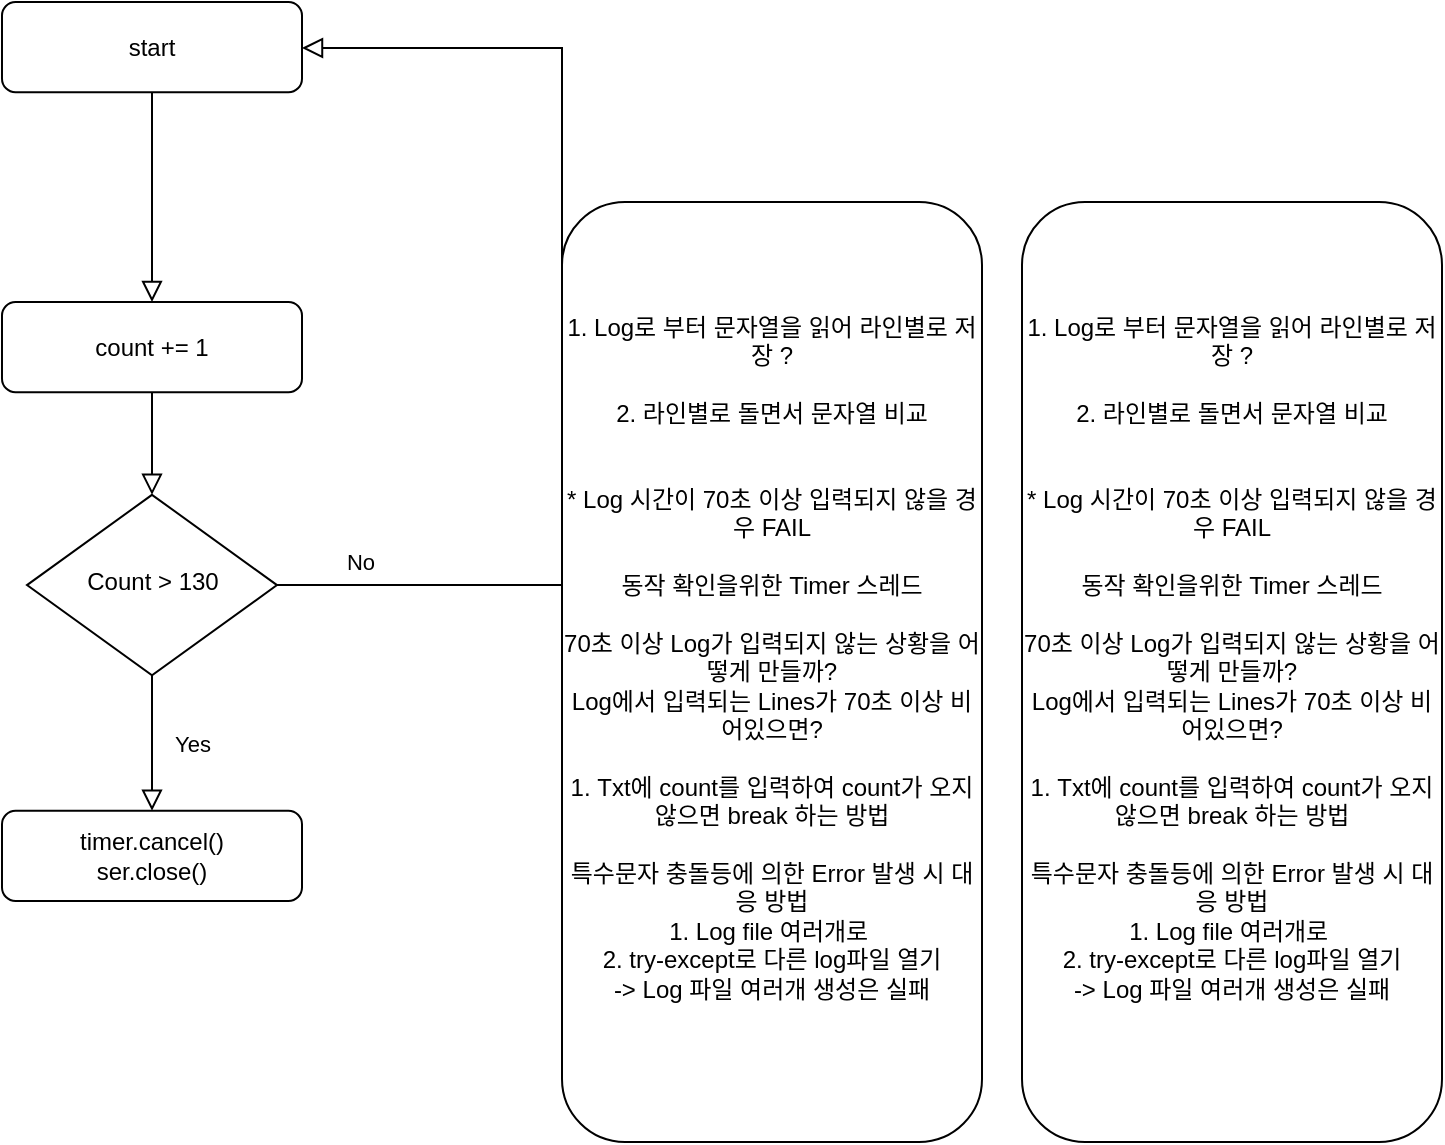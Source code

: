 <mxfile>
    <diagram id="C5RBs43oDa-KdzZeNtuy" name="Page-1">
        <mxGraphModel dx="674" dy="871" grid="1" gridSize="10" guides="1" tooltips="1" connect="1" arrows="1" fold="1" page="1" pageScale="1" pageWidth="827" pageHeight="1169" math="0" shadow="0">
            <root>
                <mxCell id="WIyWlLk6GJQsqaUBKTNV-0"/>
                <mxCell id="WIyWlLk6GJQsqaUBKTNV-1" parent="WIyWlLk6GJQsqaUBKTNV-0"/>
                <mxCell id="0" value="1. Log로 부터 문자열을 읽어 라인별로 저장 ?&lt;br&gt;&lt;br&gt;2. 라인별로 돌면서 문자열 비교&lt;br&gt;&lt;br&gt;&lt;br&gt;* Log 시간이 70초 이상 입력되지 않을 경우 FAIL&lt;br&gt;&lt;br&gt;동작 확인을위한 Timer 스레드&lt;br&gt;&lt;br&gt;70초 이상 Log가 입력되지 않는 상황을 어떻게 만들까?&lt;br&gt;Log에서 입력되는 Lines가 70초 이상 비어있으면?&lt;br&gt;&lt;br&gt;1. Txt에 count를 입력하여 count가 오지 않으면 break 하는 방법&lt;br&gt;&lt;br&gt;특수문자 충돌등에 의한 Error 발생 시 대응 방법&lt;br&gt;1. Log file 여러개로&amp;nbsp;&lt;br&gt;2. try-except로 다른 log파일 열기&lt;br&gt;-&amp;gt; Log 파일 여러개 생성은 실패&lt;br&gt;&lt;br&gt;" style="rounded=1;whiteSpace=wrap;html=1;fontSize=12;glass=0;strokeWidth=1;shadow=0;" parent="WIyWlLk6GJQsqaUBKTNV-1" vertex="1">
                    <mxGeometry x="550" y="140" width="210" height="470" as="geometry"/>
                </mxCell>
                <mxCell id="22" value="" style="group" parent="WIyWlLk6GJQsqaUBKTNV-1" vertex="1" connectable="0">
                    <mxGeometry x="40" y="40" width="280" height="449.49" as="geometry"/>
                </mxCell>
                <mxCell id="2" value="start" style="rounded=1;whiteSpace=wrap;html=1;fontSize=12;glass=0;strokeWidth=1;shadow=0;" parent="22" vertex="1">
                    <mxGeometry width="150" height="45.128" as="geometry"/>
                </mxCell>
                <mxCell id="5" value="Count &amp;gt; 130" style="rhombus;whiteSpace=wrap;html=1;shadow=0;fontFamily=Helvetica;fontSize=12;align=center;strokeWidth=1;spacing=6;spacingTop=-4;" parent="22" vertex="1">
                    <mxGeometry x="12.5" y="246.408" width="125" height="90.256" as="geometry"/>
                </mxCell>
                <mxCell id="1" value="" style="rounded=0;html=1;jettySize=auto;orthogonalLoop=1;fontSize=11;endArrow=block;endFill=0;endSize=8;strokeWidth=1;shadow=0;labelBackgroundColor=none;edgeStyle=orthogonalEdgeStyle;" parent="22" source="13" target="5" edge="1">
                    <mxGeometry relative="1" as="geometry">
                        <mxPoint x="75" y="189.998" as="sourcePoint"/>
                        <Array as="points"/>
                    </mxGeometry>
                </mxCell>
                <mxCell id="4" value="No" style="edgeStyle=orthogonalEdgeStyle;rounded=0;html=1;jettySize=auto;orthogonalLoop=1;fontSize=11;endArrow=block;endFill=0;endSize=8;strokeWidth=1;shadow=0;labelBackgroundColor=none;entryX=1;entryY=0.5;entryDx=0;entryDy=0;" parent="22" source="5" target="2" edge="1">
                    <mxGeometry x="-0.846" y="12" relative="1" as="geometry">
                        <mxPoint as="offset"/>
                        <mxPoint x="170" y="23" as="targetPoint"/>
                        <Array as="points">
                            <mxPoint x="280" y="292"/>
                            <mxPoint x="280" y="23"/>
                            <mxPoint x="150" y="23"/>
                        </Array>
                    </mxGeometry>
                </mxCell>
                <mxCell id="3" value="Yes" style="rounded=0;html=1;jettySize=auto;orthogonalLoop=1;fontSize=11;endArrow=block;endFill=0;endSize=8;strokeWidth=1;shadow=0;labelBackgroundColor=none;edgeStyle=orthogonalEdgeStyle;" parent="22" source="5" target="10" edge="1">
                    <mxGeometry y="20" relative="1" as="geometry">
                        <mxPoint as="offset"/>
                        <mxPoint x="75.0" y="381.793" as="targetPoint"/>
                    </mxGeometry>
                </mxCell>
                <mxCell id="10" value="timer.cancel()&lt;br&gt;ser.close()" style="rounded=1;whiteSpace=wrap;html=1;fontSize=12;glass=0;strokeWidth=1;shadow=0;" parent="22" vertex="1">
                    <mxGeometry y="404.362" width="150" height="45.128" as="geometry"/>
                </mxCell>
                <mxCell id="13" value="count += 1" style="rounded=1;whiteSpace=wrap;html=1;fontSize=12;glass=0;strokeWidth=1;shadow=0;" parent="22" vertex="1">
                    <mxGeometry y="150" width="150" height="45.128" as="geometry"/>
                </mxCell>
                <mxCell id="21" value="" style="rounded=0;html=1;jettySize=auto;orthogonalLoop=1;fontSize=11;endArrow=block;endFill=0;endSize=8;strokeWidth=1;shadow=0;labelBackgroundColor=none;edgeStyle=orthogonalEdgeStyle;exitX=0.5;exitY=1;exitDx=0;exitDy=0;entryX=0.5;entryY=0;entryDx=0;entryDy=0;" parent="22" source="2" target="13" edge="1">
                    <mxGeometry relative="1" as="geometry">
                        <mxPoint x="74.58" y="93.588" as="sourcePoint"/>
                        <mxPoint x="60" y="120" as="targetPoint"/>
                    </mxGeometry>
                </mxCell>
                <mxCell id="23" value="1. Log로 부터 문자열을 읽어 라인별로 저장 ?&lt;br&gt;&lt;br&gt;2. 라인별로 돌면서 문자열 비교&lt;br&gt;&lt;br&gt;&lt;br&gt;* Log 시간이 70초 이상 입력되지 않을 경우 FAIL&lt;br&gt;&lt;br&gt;동작 확인을위한 Timer 스레드&lt;br&gt;&lt;br&gt;70초 이상 Log가 입력되지 않는 상황을 어떻게 만들까?&lt;br&gt;Log에서 입력되는 Lines가 70초 이상 비어있으면?&lt;br&gt;&lt;br&gt;1. Txt에 count를 입력하여 count가 오지 않으면 break 하는 방법&lt;br&gt;&lt;br&gt;특수문자 충돌등에 의한 Error 발생 시 대응 방법&lt;br&gt;1. Log file 여러개로&amp;nbsp;&lt;br&gt;2. try-except로 다른 log파일 열기&lt;br&gt;-&amp;gt; Log 파일 여러개 생성은 실패&lt;br&gt;&lt;br&gt;" style="rounded=1;whiteSpace=wrap;html=1;fontSize=12;glass=0;strokeWidth=1;shadow=0;" parent="WIyWlLk6GJQsqaUBKTNV-1" vertex="1">
                    <mxGeometry x="320" y="140" width="210" height="470" as="geometry"/>
                </mxCell>
            </root>
        </mxGraphModel>
    </diagram>
    <diagram id="dAQfpEdX2pU9Dpjad1IR" name="SW_Overview">
        <mxGraphModel dx="434" dy="871" grid="1" gridSize="10" guides="1" tooltips="1" connect="1" arrows="1" fold="1" page="1" pageScale="1" pageWidth="827" pageHeight="1169" math="0" shadow="0">
            <root>
                <mxCell id="42iMEpAiWCkOY4xxqwo_-0"/>
                <mxCell id="42iMEpAiWCkOY4xxqwo_-1" parent="42iMEpAiWCkOY4xxqwo_-0"/>
                <mxCell id="42iMEpAiWCkOY4xxqwo_-2" value="" style="rounded=0;whiteSpace=wrap;html=1;" parent="42iMEpAiWCkOY4xxqwo_-1" vertex="1">
                    <mxGeometry x="100" y="100" width="370" height="400" as="geometry"/>
                </mxCell>
                <mxCell id="42iMEpAiWCkOY4xxqwo_-3" value="" style="rounded=0;whiteSpace=wrap;html=1;" parent="42iMEpAiWCkOY4xxqwo_-1" vertex="1">
                    <mxGeometry x="110" y="270" width="350" height="220" as="geometry"/>
                </mxCell>
                <mxCell id="42iMEpAiWCkOY4xxqwo_-4" value="State Machine" style="text;html=1;strokeColor=none;fillColor=none;align=center;verticalAlign=middle;whiteSpace=wrap;rounded=0;fontStyle=1" parent="42iMEpAiWCkOY4xxqwo_-1" vertex="1">
                    <mxGeometry x="110" y="240" width="120" height="30" as="geometry"/>
                </mxCell>
                <mxCell id="42iMEpAiWCkOY4xxqwo_-5" value="Application" style="text;html=1;strokeColor=none;fillColor=none;align=center;verticalAlign=middle;whiteSpace=wrap;rounded=0;fontStyle=1" parent="42iMEpAiWCkOY4xxqwo_-1" vertex="1">
                    <mxGeometry x="110" y="110" width="120" height="30" as="geometry"/>
                </mxCell>
                <mxCell id="42iMEpAiWCkOY4xxqwo_-11" value="" style="rounded=0;whiteSpace=wrap;html=1;" parent="42iMEpAiWCkOY4xxqwo_-1" vertex="1">
                    <mxGeometry x="110" y="140" width="350" height="80" as="geometry"/>
                </mxCell>
                <mxCell id="42iMEpAiWCkOY4xxqwo_-6" value="Database Class" style="rounded=0;whiteSpace=wrap;html=1;" parent="42iMEpAiWCkOY4xxqwo_-1" vertex="1">
                    <mxGeometry x="342.5" y="150" width="105" height="60" as="geometry"/>
                </mxCell>
                <mxCell id="42iMEpAiWCkOY4xxqwo_-8" value="Excel Class" style="rounded=0;whiteSpace=wrap;html=1;" parent="42iMEpAiWCkOY4xxqwo_-1" vertex="1">
                    <mxGeometry x="232.5" y="150" width="105" height="60" as="geometry"/>
                </mxCell>
                <mxCell id="42iMEpAiWCkOY4xxqwo_-10" value="Main Class" style="rounded=0;whiteSpace=wrap;html=1;" parent="42iMEpAiWCkOY4xxqwo_-1" vertex="1">
                    <mxGeometry x="122.5" y="150" width="105" height="60" as="geometry"/>
                </mxCell>
                <mxCell id="42iMEpAiWCkOY4xxqwo_-14" value="Time thread" style="rounded=0;whiteSpace=wrap;html=1;" parent="42iMEpAiWCkOY4xxqwo_-1" vertex="1">
                    <mxGeometry x="122.5" y="280" width="105" height="60" as="geometry"/>
                </mxCell>
                <mxCell id="42iMEpAiWCkOY4xxqwo_-15" value="Charging Check" style="rounded=0;whiteSpace=wrap;html=1;" parent="42iMEpAiWCkOY4xxqwo_-1" vertex="1">
                    <mxGeometry x="122.5" y="350" width="105" height="60" as="geometry"/>
                </mxCell>
                <mxCell id="42iMEpAiWCkOY4xxqwo_-7" value="Update DB" style="rounded=0;whiteSpace=wrap;html=1;" vertex="1" parent="42iMEpAiWCkOY4xxqwo_-1">
                    <mxGeometry x="342.5" y="280" width="105" height="60" as="geometry"/>
                </mxCell>
                <mxCell id="42iMEpAiWCkOY4xxqwo_-9" value="Update Excel Data" style="rounded=0;whiteSpace=wrap;html=1;" vertex="1" parent="42iMEpAiWCkOY4xxqwo_-1">
                    <mxGeometry x="232.5" y="280" width="105" height="60" as="geometry"/>
                </mxCell>
            </root>
        </mxGraphModel>
    </diagram>
</mxfile>